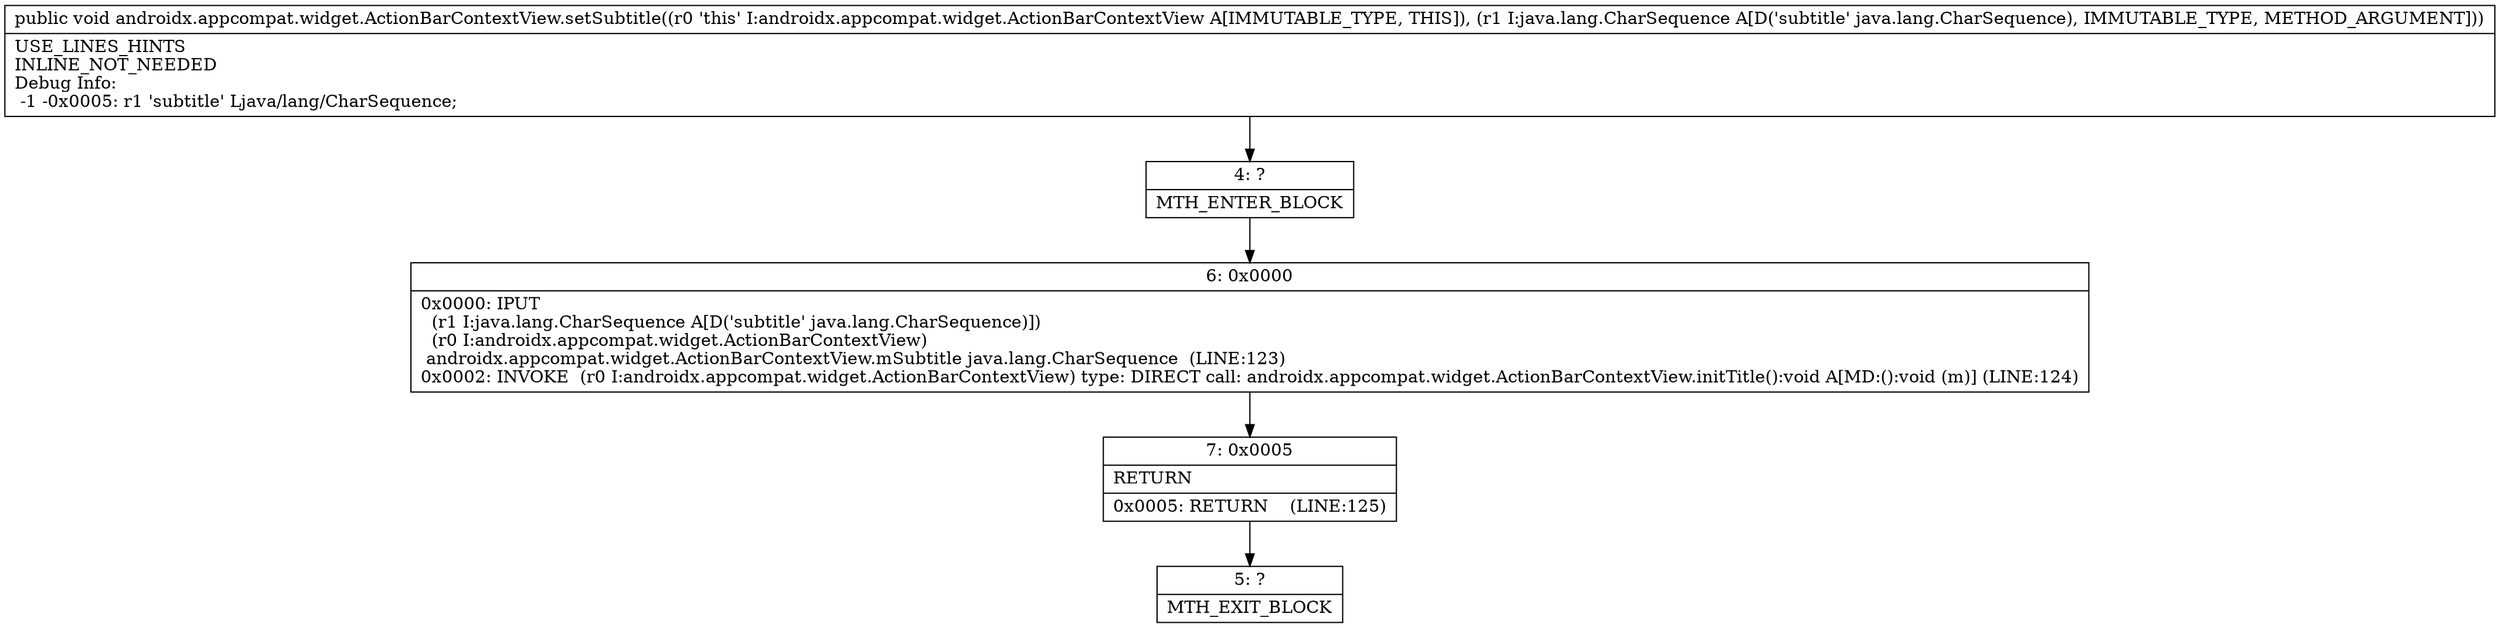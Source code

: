 digraph "CFG forandroidx.appcompat.widget.ActionBarContextView.setSubtitle(Ljava\/lang\/CharSequence;)V" {
Node_4 [shape=record,label="{4\:\ ?|MTH_ENTER_BLOCK\l}"];
Node_6 [shape=record,label="{6\:\ 0x0000|0x0000: IPUT  \l  (r1 I:java.lang.CharSequence A[D('subtitle' java.lang.CharSequence)])\l  (r0 I:androidx.appcompat.widget.ActionBarContextView)\l androidx.appcompat.widget.ActionBarContextView.mSubtitle java.lang.CharSequence  (LINE:123)\l0x0002: INVOKE  (r0 I:androidx.appcompat.widget.ActionBarContextView) type: DIRECT call: androidx.appcompat.widget.ActionBarContextView.initTitle():void A[MD:():void (m)] (LINE:124)\l}"];
Node_7 [shape=record,label="{7\:\ 0x0005|RETURN\l|0x0005: RETURN    (LINE:125)\l}"];
Node_5 [shape=record,label="{5\:\ ?|MTH_EXIT_BLOCK\l}"];
MethodNode[shape=record,label="{public void androidx.appcompat.widget.ActionBarContextView.setSubtitle((r0 'this' I:androidx.appcompat.widget.ActionBarContextView A[IMMUTABLE_TYPE, THIS]), (r1 I:java.lang.CharSequence A[D('subtitle' java.lang.CharSequence), IMMUTABLE_TYPE, METHOD_ARGUMENT]))  | USE_LINES_HINTS\lINLINE_NOT_NEEDED\lDebug Info:\l  \-1 \-0x0005: r1 'subtitle' Ljava\/lang\/CharSequence;\l}"];
MethodNode -> Node_4;Node_4 -> Node_6;
Node_6 -> Node_7;
Node_7 -> Node_5;
}

